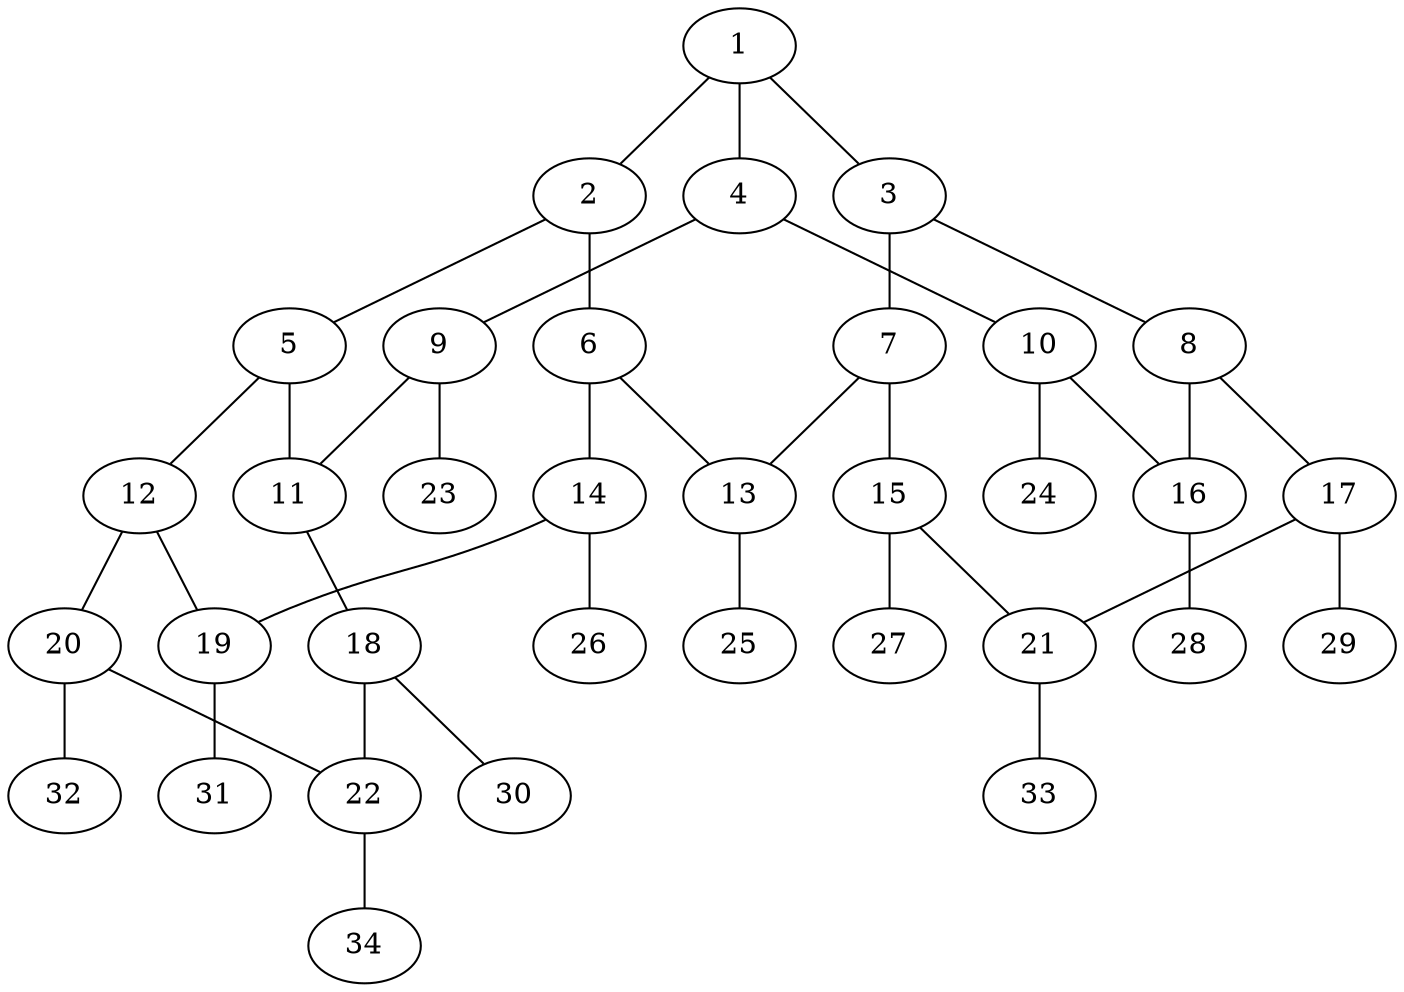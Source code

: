 graph molecule_3899 {
	1	 [chem=C];
	2	 [chem=C];
	1 -- 2	 [valence=1];
	3	 [chem=C];
	1 -- 3	 [valence=2];
	4	 [chem=C];
	1 -- 4	 [valence=1];
	5	 [chem=C];
	2 -- 5	 [valence=2];
	6	 [chem=C];
	2 -- 6	 [valence=1];
	7	 [chem=C];
	3 -- 7	 [valence=1];
	8	 [chem=C];
	3 -- 8	 [valence=1];
	9	 [chem=C];
	4 -- 9	 [valence=1];
	10	 [chem=C];
	4 -- 10	 [valence=2];
	11	 [chem=C];
	5 -- 11	 [valence=1];
	12	 [chem=C];
	5 -- 12	 [valence=1];
	13	 [chem=C];
	6 -- 13	 [valence=2];
	14	 [chem=C];
	6 -- 14	 [valence=1];
	7 -- 13	 [valence=1];
	15	 [chem=C];
	7 -- 15	 [valence=2];
	16	 [chem=C];
	8 -- 16	 [valence=2];
	17	 [chem=C];
	8 -- 17	 [valence=1];
	9 -- 11	 [valence=2];
	23	 [chem=H];
	9 -- 23	 [valence=1];
	10 -- 16	 [valence=1];
	24	 [chem=H];
	10 -- 24	 [valence=1];
	18	 [chem=C];
	11 -- 18	 [valence=1];
	19	 [chem=C];
	12 -- 19	 [valence=1];
	20	 [chem=C];
	12 -- 20	 [valence=2];
	25	 [chem=H];
	13 -- 25	 [valence=1];
	14 -- 19	 [valence=2];
	26	 [chem=H];
	14 -- 26	 [valence=1];
	21	 [chem=C];
	15 -- 21	 [valence=1];
	27	 [chem=H];
	15 -- 27	 [valence=1];
	28	 [chem=H];
	16 -- 28	 [valence=1];
	17 -- 21	 [valence=2];
	29	 [chem=H];
	17 -- 29	 [valence=1];
	22	 [chem=C];
	18 -- 22	 [valence=2];
	30	 [chem=H];
	18 -- 30	 [valence=1];
	31	 [chem=H];
	19 -- 31	 [valence=1];
	20 -- 22	 [valence=1];
	32	 [chem=H];
	20 -- 32	 [valence=1];
	33	 [chem=H];
	21 -- 33	 [valence=1];
	34	 [chem=H];
	22 -- 34	 [valence=1];
}
